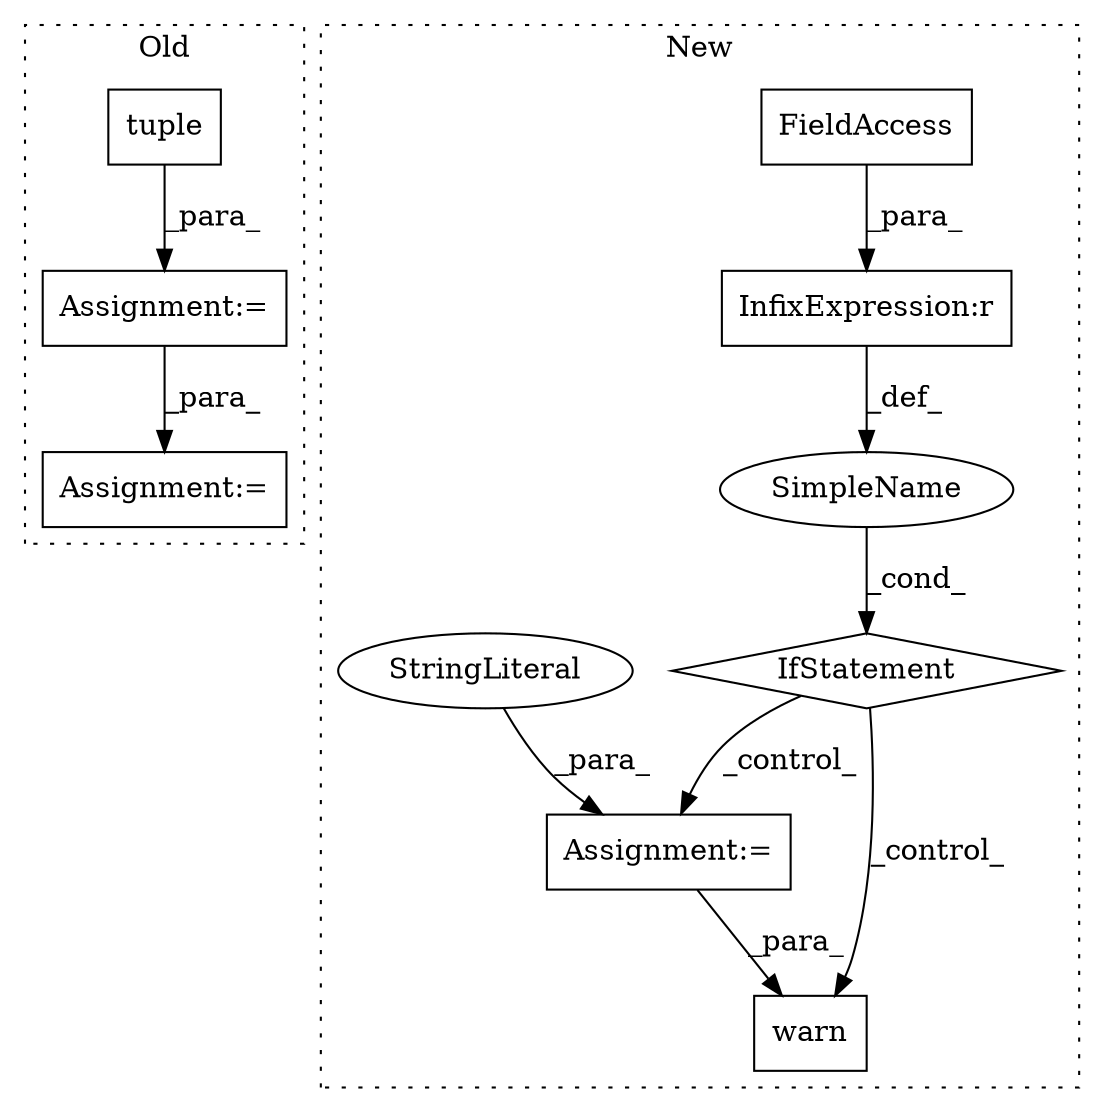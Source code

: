 digraph G {
subgraph cluster0 {
1 [label="tuple" a="32" s="1757,1766" l="6,1" shape="box"];
9 [label="Assignment:=" a="7" s="1730" l="1" shape="box"];
10 [label="Assignment:=" a="7" s="1916" l="1" shape="box"];
label = "Old";
style="dotted";
}
subgraph cluster1 {
2 [label="warn" a="32" s="2503,2534" l="5,1" shape="box"];
3 [label="Assignment:=" a="7" s="2145" l="1" shape="box"];
4 [label="IfStatement" a="25" s="2110,2132" l="4,2" shape="diamond"];
5 [label="SimpleName" a="42" s="" l="" shape="ellipse"];
6 [label="InfixExpression:r" a="27" s="2124" l="4" shape="box"];
7 [label="FieldAccess" a="22" s="2114" l="10" shape="box"];
8 [label="StringLiteral" a="45" s="2146" l="340" shape="ellipse"];
label = "New";
style="dotted";
}
1 -> 9 [label="_para_"];
3 -> 2 [label="_para_"];
4 -> 2 [label="_control_"];
4 -> 3 [label="_control_"];
5 -> 4 [label="_cond_"];
6 -> 5 [label="_def_"];
7 -> 6 [label="_para_"];
8 -> 3 [label="_para_"];
9 -> 10 [label="_para_"];
}